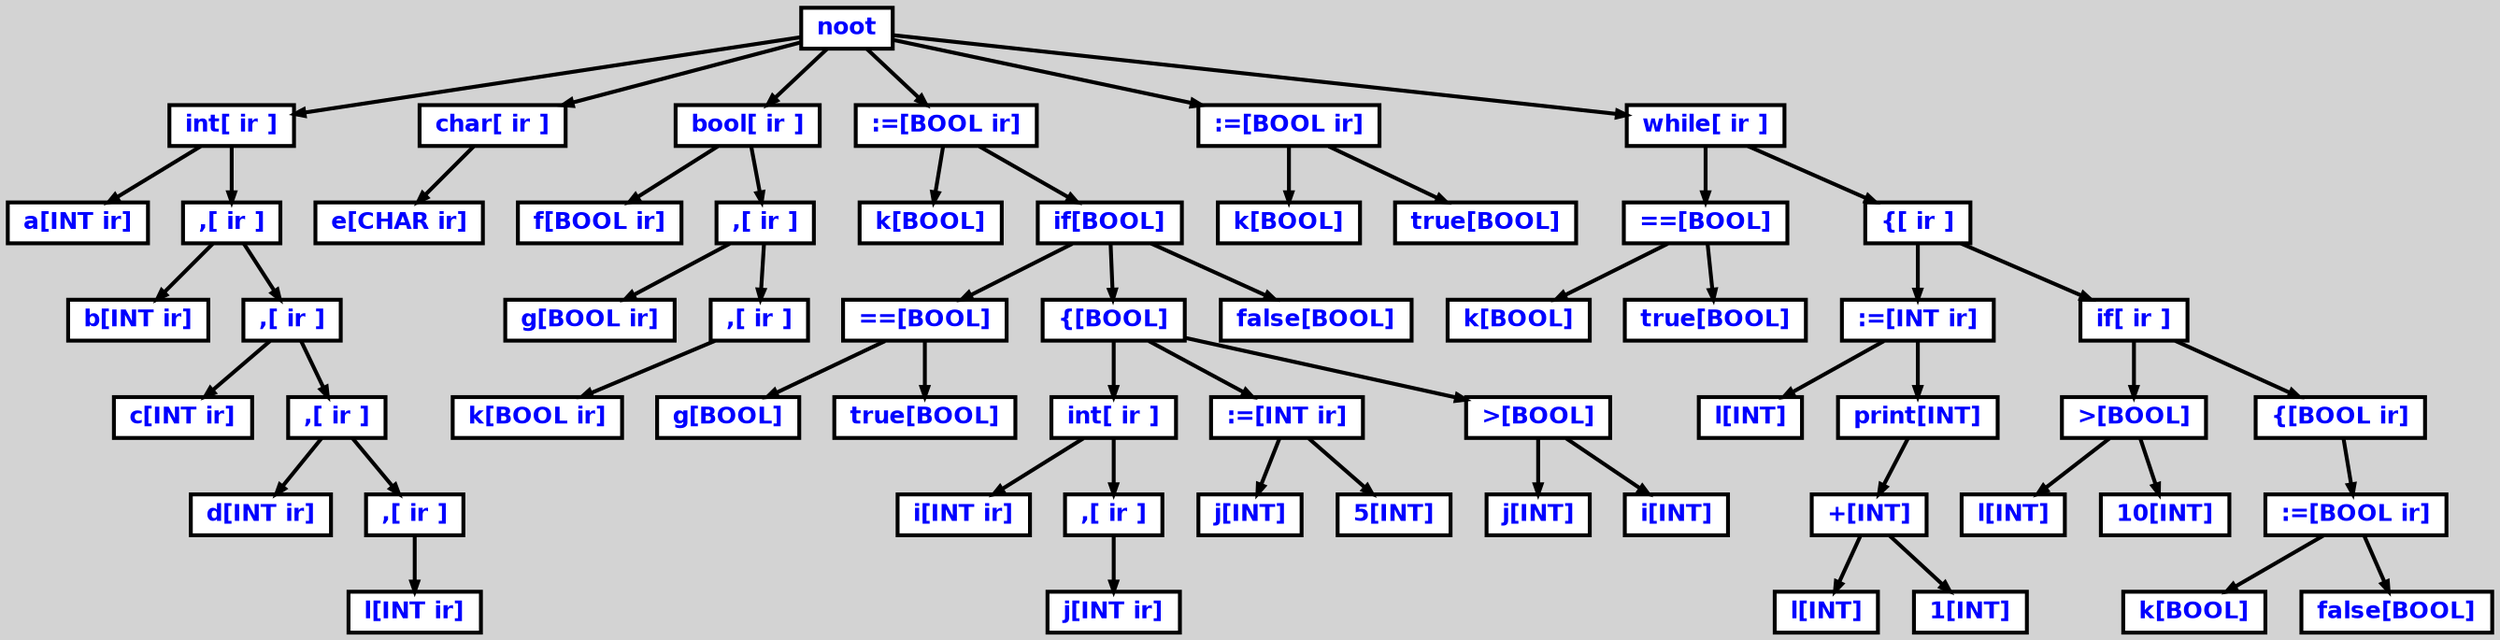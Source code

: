 digraph {

	ordering=out;
	ranksep=.4;
	bgcolor="lightgrey"; node [shape=box, fixedsize=false, fontsize=12, fontname="Helvetica-bold", fontcolor="blue"
		width=.25, height=.25, color="black", fillcolor="white", style="filled, solid, bold"];
	edge [arrowsize=.5, color="black", style="bold"]

  n0 [label="noot"];
  n1 [label="int[ ir ]"];
  n1 [label="int[ ir ]"];
  n2 [label="a[INT ir]"];
  n3 [label=",[ ir ]"];
  n3 [label=",[ ir ]"];
  n4 [label="b[INT ir]"];
  n5 [label=",[ ir ]"];
  n5 [label=",[ ir ]"];
  n6 [label="c[INT ir]"];
  n7 [label=",[ ir ]"];
  n7 [label=",[ ir ]"];
  n8 [label="d[INT ir]"];
  n9 [label=",[ ir ]"];
  n9 [label=",[ ir ]"];
  n10 [label="l[INT ir]"];
  n11 [label="char[ ir ]"];
  n11 [label="char[ ir ]"];
  n12 [label="e[CHAR ir]"];
  n13 [label="bool[ ir ]"];
  n13 [label="bool[ ir ]"];
  n14 [label="f[BOOL ir]"];
  n15 [label=",[ ir ]"];
  n15 [label=",[ ir ]"];
  n16 [label="g[BOOL ir]"];
  n17 [label=",[ ir ]"];
  n17 [label=",[ ir ]"];
  n18 [label="k[BOOL ir]"];
  n19 [label=":=[BOOL ir]"];
  n19 [label=":=[BOOL ir]"];
  n20 [label="k[BOOL]"];
  n21 [label="if[BOOL]"];
  n21 [label="if[BOOL]"];
  n22 [label="==[BOOL]"];
  n22 [label="==[BOOL]"];
  n23 [label="g[BOOL]"];
  n24 [label="true[BOOL]"];
  n25 [label="{[BOOL]"];
  n25 [label="{[BOOL]"];
  n26 [label="int[ ir ]"];
  n26 [label="int[ ir ]"];
  n27 [label="i[INT ir]"];
  n28 [label=",[ ir ]"];
  n28 [label=",[ ir ]"];
  n29 [label="j[INT ir]"];
  n30 [label=":=[INT ir]"];
  n30 [label=":=[INT ir]"];
  n31 [label="j[INT]"];
  n32 [label="5[INT]"];
  n33 [label=">[BOOL]"];
  n33 [label=">[BOOL]"];
  n34 [label="j[INT]"];
  n35 [label="i[INT]"];
  n36 [label="false[BOOL]"];
  n37 [label=":=[BOOL ir]"];
  n37 [label=":=[BOOL ir]"];
  n38 [label="k[BOOL]"];
  n39 [label="true[BOOL]"];
  n40 [label="while[ ir ]"];
  n40 [label="while[ ir ]"];
  n41 [label="==[BOOL]"];
  n41 [label="==[BOOL]"];
  n42 [label="k[BOOL]"];
  n43 [label="true[BOOL]"];
  n44 [label="{[ ir ]"];
  n44 [label="{[ ir ]"];
  n45 [label=":=[INT ir]"];
  n45 [label=":=[INT ir]"];
  n46 [label="l[INT]"];
  n47 [label="print[INT]"];
  n47 [label="print[INT]"];
  n48 [label="+[INT]"];
  n48 [label="+[INT]"];
  n49 [label="l[INT]"];
  n50 [label="1[INT]"];
  n51 [label="if[ ir ]"];
  n51 [label="if[ ir ]"];
  n52 [label=">[BOOL]"];
  n52 [label=">[BOOL]"];
  n53 [label="l[INT]"];
  n54 [label="10[INT]"];
  n55 [label="{[BOOL ir]"];
  n55 [label="{[BOOL ir]"];
  n56 [label=":=[BOOL ir]"];
  n56 [label=":=[BOOL ir]"];
  n57 [label="k[BOOL]"];
  n58 [label="false[BOOL]"];

  n0 -> n1 // "noot" -> "int[ ir ]"
  n1 -> n2 // "int[ ir ]" -> "a[INT ir]"
  n1 -> n3 // "int[ ir ]" -> ",[ ir ]"
  n3 -> n4 // ",[ ir ]" -> "b[INT ir]"
  n3 -> n5 // ",[ ir ]" -> ",[ ir ]"
  n5 -> n6 // ",[ ir ]" -> "c[INT ir]"
  n5 -> n7 // ",[ ir ]" -> ",[ ir ]"
  n7 -> n8 // ",[ ir ]" -> "d[INT ir]"
  n7 -> n9 // ",[ ir ]" -> ",[ ir ]"
  n9 -> n10 // ",[ ir ]" -> "l[INT ir]"
  n0 -> n11 // "noot" -> "char[ ir ]"
  n11 -> n12 // "char[ ir ]" -> "e[CHAR ir]"
  n0 -> n13 // "noot" -> "bool[ ir ]"
  n13 -> n14 // "bool[ ir ]" -> "f[BOOL ir]"
  n13 -> n15 // "bool[ ir ]" -> ",[ ir ]"
  n15 -> n16 // ",[ ir ]" -> "g[BOOL ir]"
  n15 -> n17 // ",[ ir ]" -> ",[ ir ]"
  n17 -> n18 // ",[ ir ]" -> "k[BOOL ir]"
  n0 -> n19 // "noot" -> ":=[BOOL ir]"
  n19 -> n20 // ":=[BOOL ir]" -> "k[BOOL]"
  n19 -> n21 // ":=[BOOL ir]" -> "if[BOOL]"
  n21 -> n22 // "if[BOOL]" -> "==[BOOL]"
  n22 -> n23 // "==[BOOL]" -> "g[BOOL]"
  n22 -> n24 // "==[BOOL]" -> "true[BOOL]"
  n21 -> n25 // "if[BOOL]" -> "{[BOOL]"
  n25 -> n26 // "{[BOOL]" -> "int[ ir ]"
  n26 -> n27 // "int[ ir ]" -> "i[INT ir]"
  n26 -> n28 // "int[ ir ]" -> ",[ ir ]"
  n28 -> n29 // ",[ ir ]" -> "j[INT ir]"
  n25 -> n30 // "{[BOOL]" -> ":=[INT ir]"
  n30 -> n31 // ":=[INT ir]" -> "j[INT]"
  n30 -> n32 // ":=[INT ir]" -> "5[INT]"
  n25 -> n33 // "{[BOOL]" -> ">[BOOL]"
  n33 -> n34 // ">[BOOL]" -> "j[INT]"
  n33 -> n35 // ">[BOOL]" -> "i[INT]"
  n21 -> n36 // "if[BOOL]" -> "false[BOOL]"
  n0 -> n37 // "noot" -> ":=[BOOL ir]"
  n37 -> n38 // ":=[BOOL ir]" -> "k[BOOL]"
  n37 -> n39 // ":=[BOOL ir]" -> "true[BOOL]"
  n0 -> n40 // "noot" -> "while[ ir ]"
  n40 -> n41 // "while[ ir ]" -> "==[BOOL]"
  n41 -> n42 // "==[BOOL]" -> "k[BOOL]"
  n41 -> n43 // "==[BOOL]" -> "true[BOOL]"
  n40 -> n44 // "while[ ir ]" -> "{[ ir ]"
  n44 -> n45 // "{[ ir ]" -> ":=[INT ir]"
  n45 -> n46 // ":=[INT ir]" -> "l[INT]"
  n45 -> n47 // ":=[INT ir]" -> "print[INT]"
  n47 -> n48 // "print[INT]" -> "+[INT]"
  n48 -> n49 // "+[INT]" -> "l[INT]"
  n48 -> n50 // "+[INT]" -> "1[INT]"
  n44 -> n51 // "{[ ir ]" -> "if[ ir ]"
  n51 -> n52 // "if[ ir ]" -> ">[BOOL]"
  n52 -> n53 // ">[BOOL]" -> "l[INT]"
  n52 -> n54 // ">[BOOL]" -> "10[INT]"
  n51 -> n55 // "if[ ir ]" -> "{[BOOL ir]"
  n55 -> n56 // "{[BOOL ir]" -> ":=[BOOL ir]"
  n56 -> n57 // ":=[BOOL ir]" -> "k[BOOL]"
  n56 -> n58 // ":=[BOOL ir]" -> "false[BOOL]"

}

